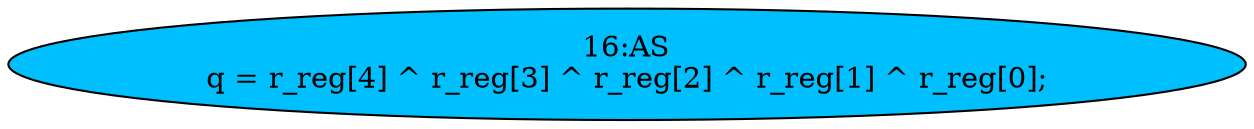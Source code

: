 strict digraph "" {
	node [label="\N"];
	"16:AS"	[ast="<pyverilog.vparser.ast.Assign object at 0x7fcc238ea750>",
		def_var="['q']",
		fillcolor=deepskyblue,
		label="16:AS
q = r_reg[4] ^ r_reg[3] ^ r_reg[2] ^ r_reg[1] ^ r_reg[0];",
		statements="[]",
		style=filled,
		typ=Assign,
		use_var="['r_reg', 'r_reg', 'r_reg', 'r_reg', 'r_reg']"];
}
